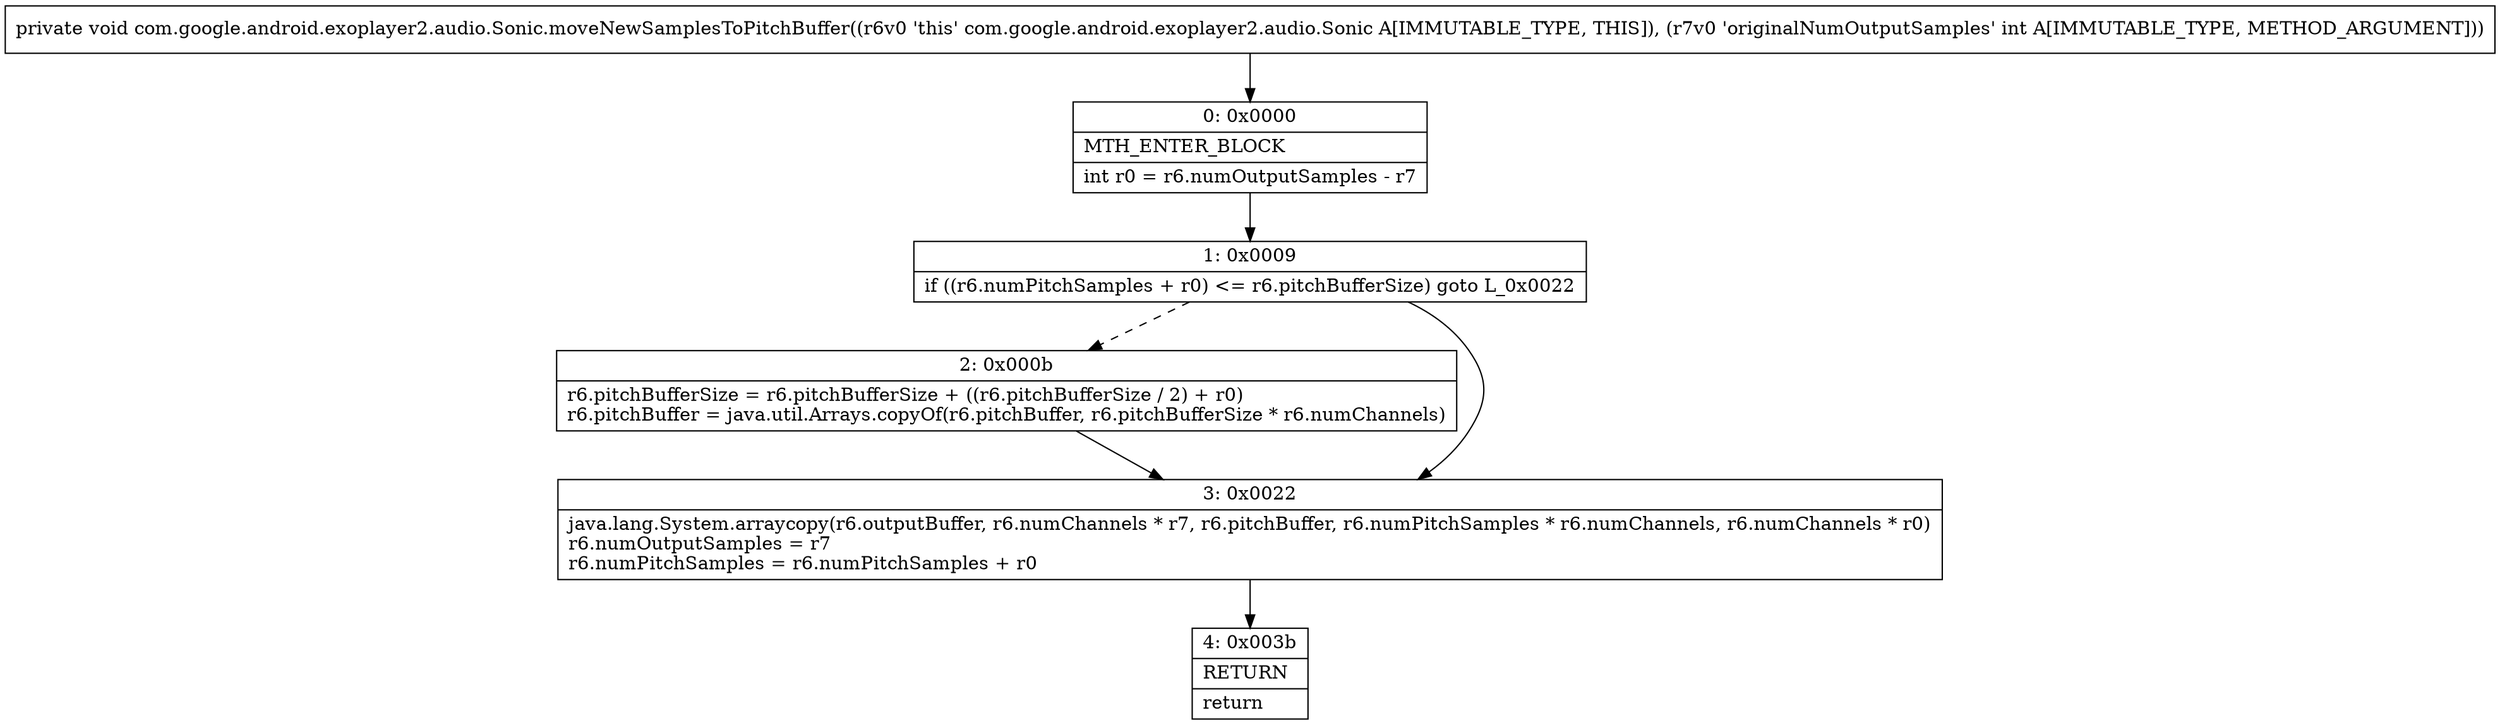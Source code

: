 digraph "CFG forcom.google.android.exoplayer2.audio.Sonic.moveNewSamplesToPitchBuffer(I)V" {
Node_0 [shape=record,label="{0\:\ 0x0000|MTH_ENTER_BLOCK\l|int r0 = r6.numOutputSamples \- r7\l}"];
Node_1 [shape=record,label="{1\:\ 0x0009|if ((r6.numPitchSamples + r0) \<= r6.pitchBufferSize) goto L_0x0022\l}"];
Node_2 [shape=record,label="{2\:\ 0x000b|r6.pitchBufferSize = r6.pitchBufferSize + ((r6.pitchBufferSize \/ 2) + r0)\lr6.pitchBuffer = java.util.Arrays.copyOf(r6.pitchBuffer, r6.pitchBufferSize * r6.numChannels)\l}"];
Node_3 [shape=record,label="{3\:\ 0x0022|java.lang.System.arraycopy(r6.outputBuffer, r6.numChannels * r7, r6.pitchBuffer, r6.numPitchSamples * r6.numChannels, r6.numChannels * r0)\lr6.numOutputSamples = r7\lr6.numPitchSamples = r6.numPitchSamples + r0\l}"];
Node_4 [shape=record,label="{4\:\ 0x003b|RETURN\l|return\l}"];
MethodNode[shape=record,label="{private void com.google.android.exoplayer2.audio.Sonic.moveNewSamplesToPitchBuffer((r6v0 'this' com.google.android.exoplayer2.audio.Sonic A[IMMUTABLE_TYPE, THIS]), (r7v0 'originalNumOutputSamples' int A[IMMUTABLE_TYPE, METHOD_ARGUMENT])) }"];
MethodNode -> Node_0;
Node_0 -> Node_1;
Node_1 -> Node_2[style=dashed];
Node_1 -> Node_3;
Node_2 -> Node_3;
Node_3 -> Node_4;
}

